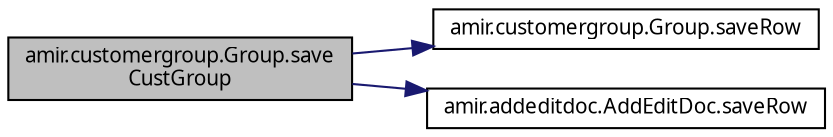 digraph "amir.customergroup.Group.saveCustGroup"
{
 // LATEX_PDF_SIZE
  edge [fontname="FreeSans.ttf",fontsize="10",labelfontname="FreeSans.ttf",labelfontsize="10"];
  node [fontname="FreeSans.ttf",fontsize="10",shape=record];
  rankdir="LR";
  Node1 [label="amir.customergroup.Group.save\lCustGroup",height=0.2,width=0.4,color="black", fillcolor="grey75", style="filled", fontcolor="black",tooltip=" "];
  Node1 -> Node2 [color="midnightblue",fontsize="10",style="solid",fontname="FreeSans.ttf"];
  Node2 [label="amir.customergroup.Group.saveRow",height=0.2,width=0.4,color="black", fillcolor="white", style="filled",URL="$classamir_1_1customergroup_1_1_group.html#afa59f31cd5580e1740b29306ae3689b8",tooltip=" "];
  Node1 -> Node3 [color="midnightblue",fontsize="10",style="solid",fontname="FreeSans.ttf"];
  Node3 [label="amir.addeditdoc.AddEditDoc.saveRow",height=0.2,width=0.4,color="black", fillcolor="white", style="filled",URL="$classamir_1_1addeditdoc_1_1_add_edit_doc.html#a64aa76dee523341271cae1f6efb72ced",tooltip=" "];
}

